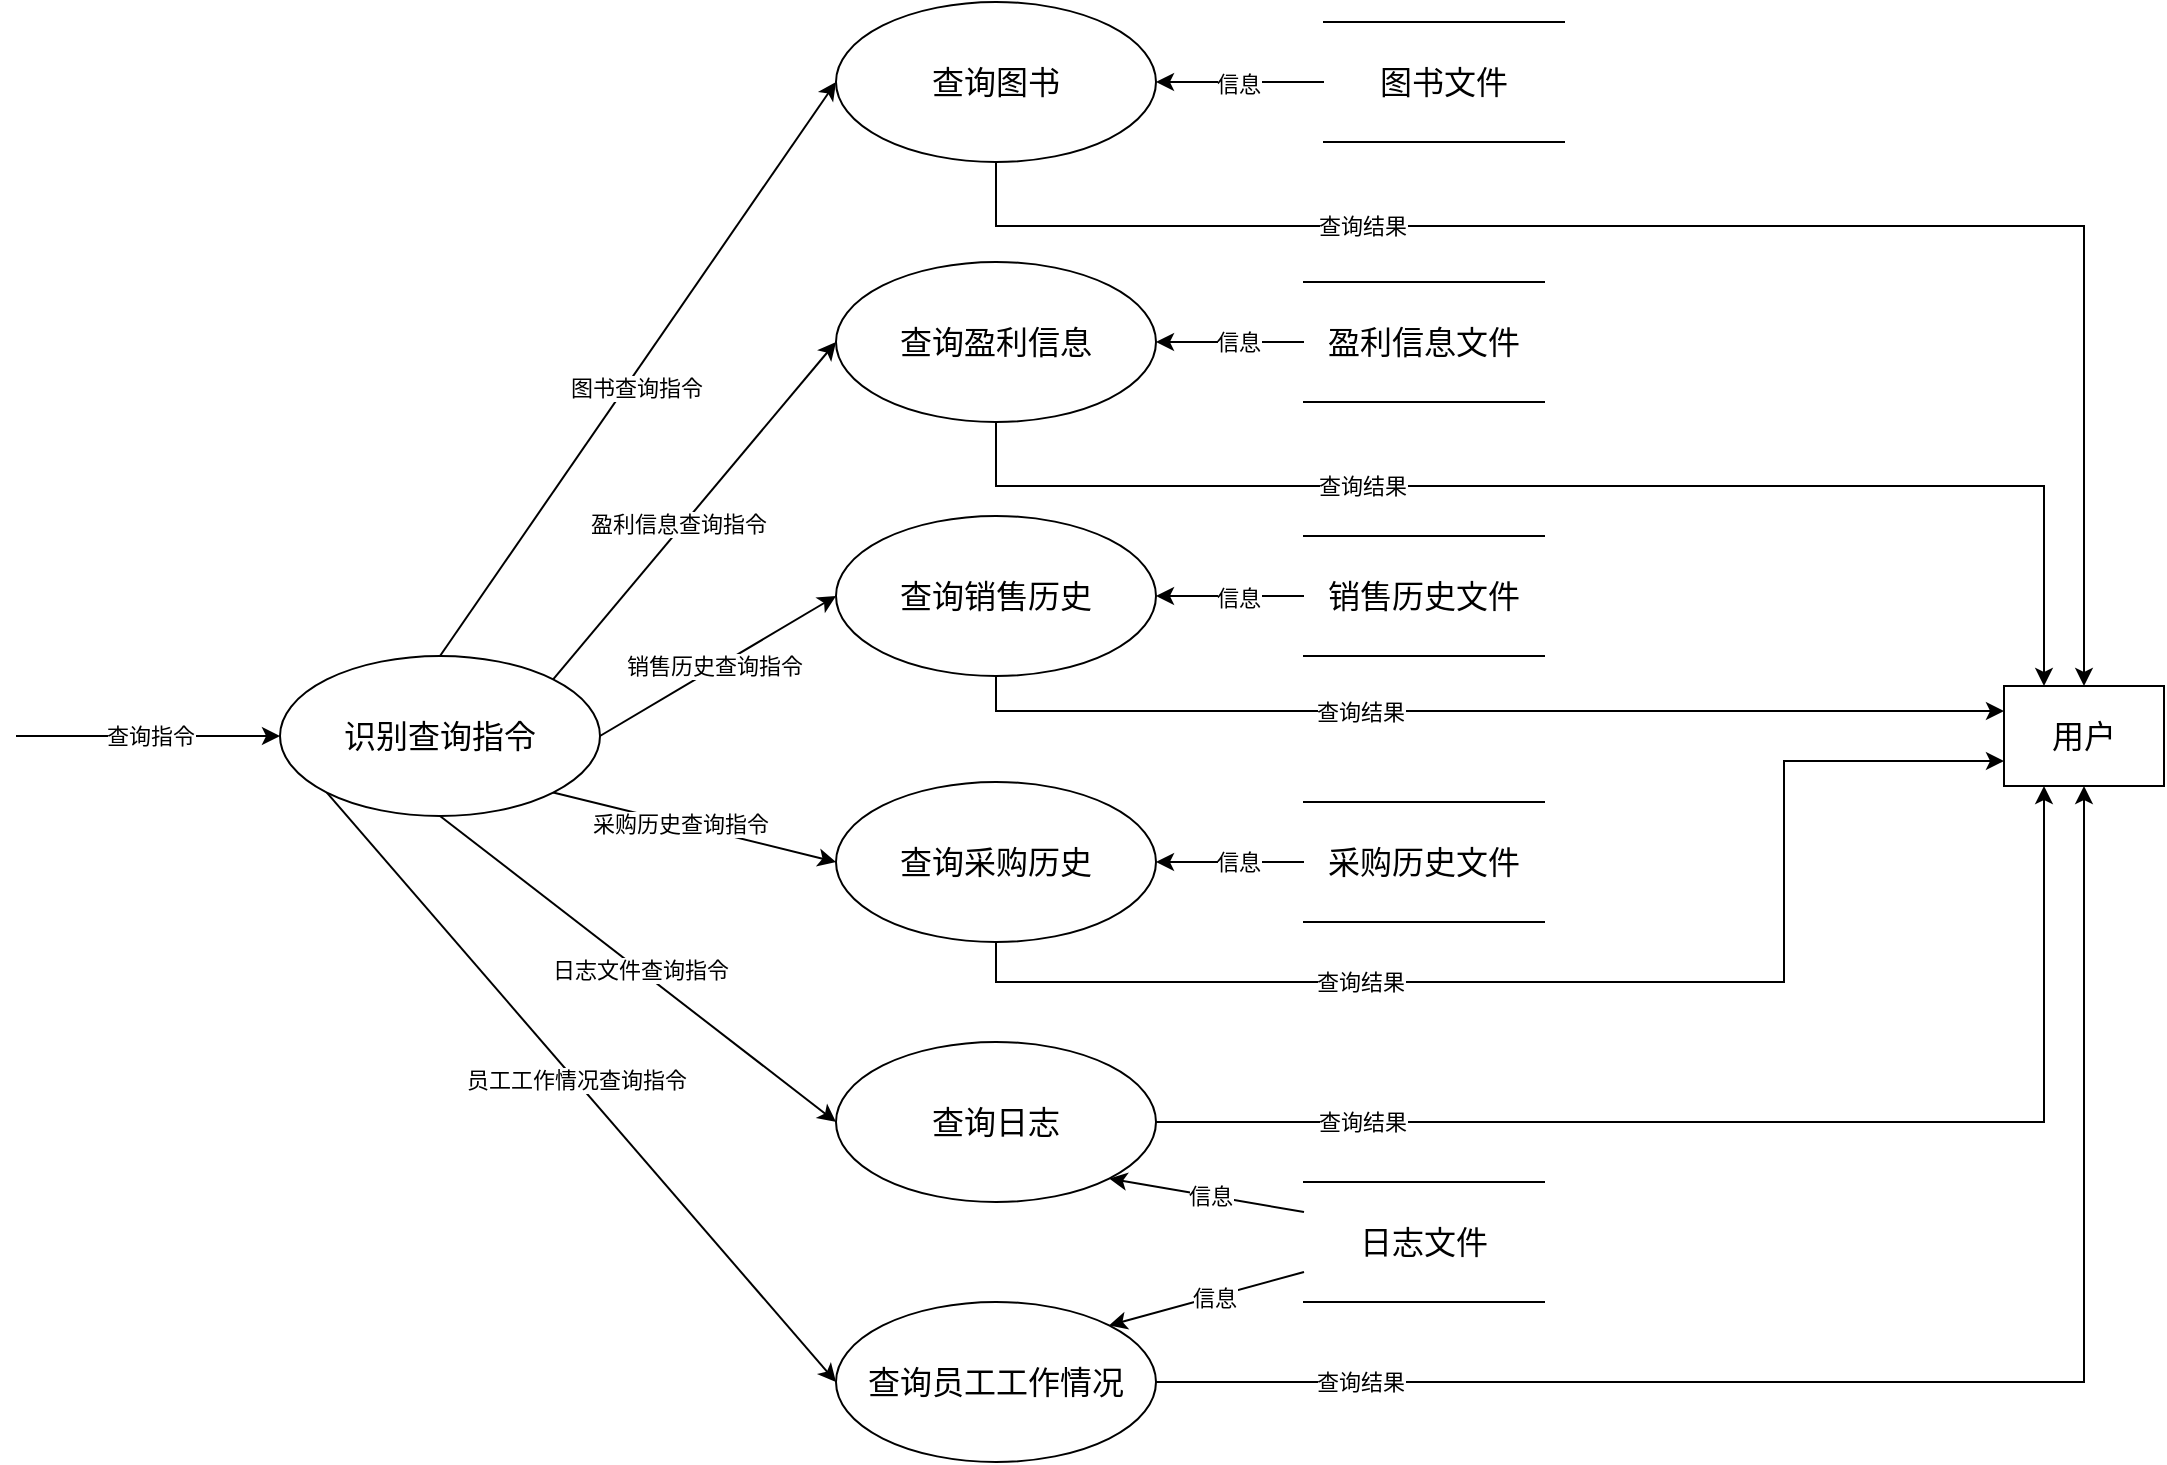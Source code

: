 <mxfile version="22.1.2" type="device">
  <diagram id="C5RBs43oDa-KdzZeNtuy" name="Page-1">
    <mxGraphModel dx="1335" dy="943" grid="1" gridSize="10" guides="1" tooltips="1" connect="1" arrows="1" fold="1" page="1" pageScale="1" pageWidth="1169" pageHeight="827" math="0" shadow="0">
      <root>
        <mxCell id="WIyWlLk6GJQsqaUBKTNV-0" />
        <mxCell id="WIyWlLk6GJQsqaUBKTNV-1" parent="WIyWlLk6GJQsqaUBKTNV-0" />
        <mxCell id="VReMogn3eC7N8-EoVnd--19" style="rounded=0;orthogonalLoop=1;jettySize=auto;html=1;entryX=0;entryY=0.5;entryDx=0;entryDy=0;" parent="WIyWlLk6GJQsqaUBKTNV-1" target="VReMogn3eC7N8-EoVnd--28" edge="1">
          <mxGeometry relative="1" as="geometry">
            <mxPoint x="47" y="416" as="sourcePoint" />
          </mxGeometry>
        </mxCell>
        <mxCell id="VReMogn3eC7N8-EoVnd--21" value="查询指令" style="edgeLabel;html=1;align=center;verticalAlign=middle;resizable=0;points=[];" parent="VReMogn3eC7N8-EoVnd--19" vertex="1" connectable="0">
          <mxGeometry x="-0.546" relative="1" as="geometry">
            <mxPoint x="37" as="offset" />
          </mxGeometry>
        </mxCell>
        <mxCell id="-o-BEZxv58qxEbgm3Y7_-5" style="rounded=0;orthogonalLoop=1;jettySize=auto;html=1;exitX=0.5;exitY=0;exitDx=0;exitDy=0;entryX=0;entryY=0.5;entryDx=0;entryDy=0;" parent="WIyWlLk6GJQsqaUBKTNV-1" source="VReMogn3eC7N8-EoVnd--28" target="-o-BEZxv58qxEbgm3Y7_-4" edge="1">
          <mxGeometry relative="1" as="geometry" />
        </mxCell>
        <mxCell id="-o-BEZxv58qxEbgm3Y7_-10" value="图书查询指令" style="edgeLabel;html=1;align=center;verticalAlign=middle;resizable=0;points=[];" parent="-o-BEZxv58qxEbgm3Y7_-5" vertex="1" connectable="0">
          <mxGeometry x="-0.042" y="2" relative="1" as="geometry">
            <mxPoint x="5" y="4" as="offset" />
          </mxGeometry>
        </mxCell>
        <mxCell id="-o-BEZxv58qxEbgm3Y7_-6" style="rounded=0;orthogonalLoop=1;jettySize=auto;html=1;exitX=1;exitY=0;exitDx=0;exitDy=0;entryX=0;entryY=0.5;entryDx=0;entryDy=0;" parent="WIyWlLk6GJQsqaUBKTNV-1" source="VReMogn3eC7N8-EoVnd--28" target="-o-BEZxv58qxEbgm3Y7_-2" edge="1">
          <mxGeometry relative="1" as="geometry" />
        </mxCell>
        <mxCell id="-o-BEZxv58qxEbgm3Y7_-11" value="盈利信息查询指令" style="edgeLabel;html=1;align=center;verticalAlign=middle;resizable=0;points=[];" parent="-o-BEZxv58qxEbgm3Y7_-6" vertex="1" connectable="0">
          <mxGeometry x="-0.026" y="-1" relative="1" as="geometry">
            <mxPoint x="-7" y="3" as="offset" />
          </mxGeometry>
        </mxCell>
        <mxCell id="-o-BEZxv58qxEbgm3Y7_-7" style="rounded=0;orthogonalLoop=1;jettySize=auto;html=1;exitX=1;exitY=0.5;exitDx=0;exitDy=0;entryX=0;entryY=0.5;entryDx=0;entryDy=0;" parent="WIyWlLk6GJQsqaUBKTNV-1" source="VReMogn3eC7N8-EoVnd--28" target="-o-BEZxv58qxEbgm3Y7_-3" edge="1">
          <mxGeometry relative="1" as="geometry" />
        </mxCell>
        <mxCell id="-o-BEZxv58qxEbgm3Y7_-13" value="销售历史查询指令" style="edgeLabel;html=1;align=center;verticalAlign=middle;resizable=0;points=[];" parent="-o-BEZxv58qxEbgm3Y7_-7" vertex="1" connectable="0">
          <mxGeometry x="-0.026" y="2" relative="1" as="geometry">
            <mxPoint y="1" as="offset" />
          </mxGeometry>
        </mxCell>
        <mxCell id="-o-BEZxv58qxEbgm3Y7_-8" style="rounded=0;orthogonalLoop=1;jettySize=auto;html=1;exitX=1;exitY=1;exitDx=0;exitDy=0;entryX=0;entryY=0.5;entryDx=0;entryDy=0;" parent="WIyWlLk6GJQsqaUBKTNV-1" source="VReMogn3eC7N8-EoVnd--28" target="-o-BEZxv58qxEbgm3Y7_-1" edge="1">
          <mxGeometry relative="1" as="geometry" />
        </mxCell>
        <mxCell id="-o-BEZxv58qxEbgm3Y7_-14" value="采购历史查询指令" style="edgeLabel;html=1;align=center;verticalAlign=middle;resizable=0;points=[];" parent="-o-BEZxv58qxEbgm3Y7_-8" vertex="1" connectable="0">
          <mxGeometry x="-0.103" relative="1" as="geometry">
            <mxPoint as="offset" />
          </mxGeometry>
        </mxCell>
        <mxCell id="-o-BEZxv58qxEbgm3Y7_-9" style="rounded=0;orthogonalLoop=1;jettySize=auto;html=1;exitX=0.5;exitY=1;exitDx=0;exitDy=0;entryX=0;entryY=0.5;entryDx=0;entryDy=0;" parent="WIyWlLk6GJQsqaUBKTNV-1" source="VReMogn3eC7N8-EoVnd--28" target="-o-BEZxv58qxEbgm3Y7_-0" edge="1">
          <mxGeometry relative="1" as="geometry" />
        </mxCell>
        <mxCell id="-o-BEZxv58qxEbgm3Y7_-15" value="日志文件查询指令" style="edgeLabel;html=1;align=center;verticalAlign=middle;resizable=0;points=[];" parent="-o-BEZxv58qxEbgm3Y7_-9" vertex="1" connectable="0">
          <mxGeometry x="-0.087" y="1" relative="1" as="geometry">
            <mxPoint x="9" y="8" as="offset" />
          </mxGeometry>
        </mxCell>
        <mxCell id="DdIK49mO1vccAAld3szM-2" style="rounded=0;orthogonalLoop=1;jettySize=auto;html=1;exitX=0;exitY=1;exitDx=0;exitDy=0;entryX=0;entryY=0.5;entryDx=0;entryDy=0;" edge="1" parent="WIyWlLk6GJQsqaUBKTNV-1" source="VReMogn3eC7N8-EoVnd--28" target="DdIK49mO1vccAAld3szM-0">
          <mxGeometry relative="1" as="geometry" />
        </mxCell>
        <mxCell id="DdIK49mO1vccAAld3szM-3" value="员工工作情况查询指令" style="edgeLabel;html=1;align=center;verticalAlign=middle;resizable=0;points=[];" vertex="1" connectable="0" parent="DdIK49mO1vccAAld3szM-2">
          <mxGeometry x="-0.026" relative="1" as="geometry">
            <mxPoint as="offset" />
          </mxGeometry>
        </mxCell>
        <mxCell id="VReMogn3eC7N8-EoVnd--28" value="&lt;font style=&quot;font-size: 16px;&quot;&gt;识别查询指令&lt;/font&gt;" style="ellipse;whiteSpace=wrap;html=1;" parent="WIyWlLk6GJQsqaUBKTNV-1" vertex="1">
          <mxGeometry x="179" y="376" width="160" height="80" as="geometry" />
        </mxCell>
        <mxCell id="DdIK49mO1vccAAld3szM-18" style="edgeStyle=orthogonalEdgeStyle;rounded=0;orthogonalLoop=1;jettySize=auto;html=1;exitX=1;exitY=0.5;exitDx=0;exitDy=0;entryX=0.25;entryY=1;entryDx=0;entryDy=0;" edge="1" parent="WIyWlLk6GJQsqaUBKTNV-1" source="-o-BEZxv58qxEbgm3Y7_-0" target="DdIK49mO1vccAAld3szM-16">
          <mxGeometry relative="1" as="geometry" />
        </mxCell>
        <mxCell id="DdIK49mO1vccAAld3szM-28" value="查询结果" style="edgeLabel;html=1;align=center;verticalAlign=middle;resizable=0;points=[];" vertex="1" connectable="0" parent="DdIK49mO1vccAAld3szM-18">
          <mxGeometry x="-0.651" y="1" relative="1" as="geometry">
            <mxPoint x="-4" y="1" as="offset" />
          </mxGeometry>
        </mxCell>
        <mxCell id="-o-BEZxv58qxEbgm3Y7_-0" value="&lt;font style=&quot;font-size: 16px;&quot;&gt;查询日志&lt;/font&gt;" style="ellipse;whiteSpace=wrap;html=1;" parent="WIyWlLk6GJQsqaUBKTNV-1" vertex="1">
          <mxGeometry x="457" y="569" width="160" height="80" as="geometry" />
        </mxCell>
        <mxCell id="DdIK49mO1vccAAld3szM-19" style="edgeStyle=orthogonalEdgeStyle;rounded=0;orthogonalLoop=1;jettySize=auto;html=1;exitX=0.5;exitY=1;exitDx=0;exitDy=0;entryX=0;entryY=0.75;entryDx=0;entryDy=0;" edge="1" parent="WIyWlLk6GJQsqaUBKTNV-1" source="-o-BEZxv58qxEbgm3Y7_-1" target="DdIK49mO1vccAAld3szM-16">
          <mxGeometry relative="1" as="geometry">
            <Array as="points">
              <mxPoint x="537" y="539" />
              <mxPoint x="931" y="539" />
              <mxPoint x="931" y="428" />
            </Array>
          </mxGeometry>
        </mxCell>
        <mxCell id="DdIK49mO1vccAAld3szM-27" value="查询结果" style="edgeLabel;html=1;align=center;verticalAlign=middle;resizable=0;points=[];" vertex="1" connectable="0" parent="DdIK49mO1vccAAld3szM-19">
          <mxGeometry x="-0.358" y="2" relative="1" as="geometry">
            <mxPoint x="-2" y="2" as="offset" />
          </mxGeometry>
        </mxCell>
        <mxCell id="-o-BEZxv58qxEbgm3Y7_-1" value="&lt;font style=&quot;font-size: 16px;&quot;&gt;查询采购历史&lt;/font&gt;" style="ellipse;whiteSpace=wrap;html=1;" parent="WIyWlLk6GJQsqaUBKTNV-1" vertex="1">
          <mxGeometry x="457" y="439" width="160" height="80" as="geometry" />
        </mxCell>
        <mxCell id="DdIK49mO1vccAAld3szM-21" style="edgeStyle=orthogonalEdgeStyle;rounded=0;orthogonalLoop=1;jettySize=auto;html=1;exitX=0.5;exitY=1;exitDx=0;exitDy=0;entryX=0.25;entryY=0;entryDx=0;entryDy=0;" edge="1" parent="WIyWlLk6GJQsqaUBKTNV-1" source="-o-BEZxv58qxEbgm3Y7_-2" target="DdIK49mO1vccAAld3szM-16">
          <mxGeometry relative="1" as="geometry">
            <Array as="points">
              <mxPoint x="537" y="291" />
              <mxPoint x="1061" y="291" />
            </Array>
          </mxGeometry>
        </mxCell>
        <mxCell id="DdIK49mO1vccAAld3szM-25" value="查询结果" style="edgeLabel;html=1;align=center;verticalAlign=middle;resizable=0;points=[];" vertex="1" connectable="0" parent="DdIK49mO1vccAAld3szM-21">
          <mxGeometry x="-0.342" y="1" relative="1" as="geometry">
            <mxPoint x="-1" y="1" as="offset" />
          </mxGeometry>
        </mxCell>
        <mxCell id="-o-BEZxv58qxEbgm3Y7_-2" value="&lt;font style=&quot;font-size: 16px;&quot;&gt;查询盈利信息&lt;/font&gt;" style="ellipse;whiteSpace=wrap;html=1;" parent="WIyWlLk6GJQsqaUBKTNV-1" vertex="1">
          <mxGeometry x="457" y="179" width="160" height="80" as="geometry" />
        </mxCell>
        <mxCell id="DdIK49mO1vccAAld3szM-23" style="edgeStyle=orthogonalEdgeStyle;rounded=0;orthogonalLoop=1;jettySize=auto;html=1;exitX=0.5;exitY=1;exitDx=0;exitDy=0;entryX=0;entryY=0.25;entryDx=0;entryDy=0;" edge="1" parent="WIyWlLk6GJQsqaUBKTNV-1" source="-o-BEZxv58qxEbgm3Y7_-3" target="DdIK49mO1vccAAld3szM-16">
          <mxGeometry relative="1" as="geometry">
            <Array as="points">
              <mxPoint x="537" y="404" />
            </Array>
          </mxGeometry>
        </mxCell>
        <mxCell id="DdIK49mO1vccAAld3szM-26" value="查询结果" style="edgeLabel;html=1;align=center;verticalAlign=middle;resizable=0;points=[];" vertex="1" connectable="0" parent="DdIK49mO1vccAAld3szM-23">
          <mxGeometry x="-0.234" relative="1" as="geometry">
            <mxPoint as="offset" />
          </mxGeometry>
        </mxCell>
        <mxCell id="-o-BEZxv58qxEbgm3Y7_-3" value="&lt;font style=&quot;font-size: 16px;&quot;&gt;查询销售历史&lt;/font&gt;" style="ellipse;whiteSpace=wrap;html=1;" parent="WIyWlLk6GJQsqaUBKTNV-1" vertex="1">
          <mxGeometry x="457" y="306" width="160" height="80" as="geometry" />
        </mxCell>
        <mxCell id="DdIK49mO1vccAAld3szM-22" style="edgeStyle=orthogonalEdgeStyle;rounded=0;orthogonalLoop=1;jettySize=auto;html=1;exitX=0.5;exitY=1;exitDx=0;exitDy=0;entryX=0.5;entryY=0;entryDx=0;entryDy=0;" edge="1" parent="WIyWlLk6GJQsqaUBKTNV-1" source="-o-BEZxv58qxEbgm3Y7_-4" target="DdIK49mO1vccAAld3szM-16">
          <mxGeometry relative="1" as="geometry">
            <Array as="points">
              <mxPoint x="537" y="161" />
              <mxPoint x="1081" y="161" />
            </Array>
          </mxGeometry>
        </mxCell>
        <mxCell id="DdIK49mO1vccAAld3szM-24" value="查询结果" style="edgeLabel;html=1;align=center;verticalAlign=middle;resizable=0;points=[];" vertex="1" connectable="0" parent="DdIK49mO1vccAAld3szM-22">
          <mxGeometry x="-0.468" y="1" relative="1" as="geometry">
            <mxPoint y="1" as="offset" />
          </mxGeometry>
        </mxCell>
        <mxCell id="-o-BEZxv58qxEbgm3Y7_-4" value="&lt;font style=&quot;font-size: 16px;&quot;&gt;查询图书&lt;/font&gt;" style="ellipse;whiteSpace=wrap;html=1;" parent="WIyWlLk6GJQsqaUBKTNV-1" vertex="1">
          <mxGeometry x="457" y="49" width="160" height="80" as="geometry" />
        </mxCell>
        <mxCell id="DdIK49mO1vccAAld3szM-7" value="" style="edgeStyle=orthogonalEdgeStyle;rounded=0;orthogonalLoop=1;jettySize=auto;html=1;" edge="1" parent="WIyWlLk6GJQsqaUBKTNV-1" source="-o-BEZxv58qxEbgm3Y7_-16" target="-o-BEZxv58qxEbgm3Y7_-3">
          <mxGeometry relative="1" as="geometry" />
        </mxCell>
        <mxCell id="DdIK49mO1vccAAld3szM-12" value="信息" style="edgeLabel;html=1;align=center;verticalAlign=middle;resizable=0;points=[];" vertex="1" connectable="0" parent="DdIK49mO1vccAAld3szM-7">
          <mxGeometry x="-0.183" y="1" relative="1" as="geometry">
            <mxPoint x="-3" as="offset" />
          </mxGeometry>
        </mxCell>
        <mxCell id="-o-BEZxv58qxEbgm3Y7_-16" value="&lt;font style=&quot;font-size: 16px;&quot;&gt;销售历史文件&lt;/font&gt;" style="shape=partialRectangle;whiteSpace=wrap;html=1;left=0;right=0;fillColor=none;" parent="WIyWlLk6GJQsqaUBKTNV-1" vertex="1">
          <mxGeometry x="691" y="316" width="120" height="60" as="geometry" />
        </mxCell>
        <mxCell id="DdIK49mO1vccAAld3szM-6" value="" style="edgeStyle=orthogonalEdgeStyle;rounded=0;orthogonalLoop=1;jettySize=auto;html=1;" edge="1" parent="WIyWlLk6GJQsqaUBKTNV-1" source="-o-BEZxv58qxEbgm3Y7_-18" target="-o-BEZxv58qxEbgm3Y7_-1">
          <mxGeometry relative="1" as="geometry" />
        </mxCell>
        <mxCell id="DdIK49mO1vccAAld3szM-13" value="信息" style="edgeLabel;html=1;align=center;verticalAlign=middle;resizable=0;points=[];" vertex="1" connectable="0" parent="DdIK49mO1vccAAld3szM-6">
          <mxGeometry x="-0.183" relative="1" as="geometry">
            <mxPoint x="-3" as="offset" />
          </mxGeometry>
        </mxCell>
        <mxCell id="-o-BEZxv58qxEbgm3Y7_-18" value="&lt;font style=&quot;font-size: 16px;&quot;&gt;采购历史文件&lt;/font&gt;" style="shape=partialRectangle;whiteSpace=wrap;html=1;left=0;right=0;fillColor=none;" parent="WIyWlLk6GJQsqaUBKTNV-1" vertex="1">
          <mxGeometry x="691" y="449" width="120" height="60" as="geometry" />
        </mxCell>
        <mxCell id="DdIK49mO1vccAAld3szM-4" style="rounded=0;orthogonalLoop=1;jettySize=auto;html=1;exitX=0;exitY=0.75;exitDx=0;exitDy=0;entryX=1;entryY=0;entryDx=0;entryDy=0;" edge="1" parent="WIyWlLk6GJQsqaUBKTNV-1" source="-o-BEZxv58qxEbgm3Y7_-19" target="DdIK49mO1vccAAld3szM-0">
          <mxGeometry relative="1" as="geometry" />
        </mxCell>
        <mxCell id="DdIK49mO1vccAAld3szM-15" value="信息" style="edgeLabel;html=1;align=center;verticalAlign=middle;resizable=0;points=[];" vertex="1" connectable="0" parent="DdIK49mO1vccAAld3szM-4">
          <mxGeometry x="-0.096" relative="1" as="geometry">
            <mxPoint x="-1" y="1" as="offset" />
          </mxGeometry>
        </mxCell>
        <mxCell id="DdIK49mO1vccAAld3szM-5" style="rounded=0;orthogonalLoop=1;jettySize=auto;html=1;exitX=0;exitY=0.25;exitDx=0;exitDy=0;entryX=1;entryY=1;entryDx=0;entryDy=0;" edge="1" parent="WIyWlLk6GJQsqaUBKTNV-1" source="-o-BEZxv58qxEbgm3Y7_-19" target="-o-BEZxv58qxEbgm3Y7_-0">
          <mxGeometry relative="1" as="geometry" />
        </mxCell>
        <mxCell id="DdIK49mO1vccAAld3szM-14" value="信息" style="edgeLabel;html=1;align=center;verticalAlign=middle;resizable=0;points=[];" vertex="1" connectable="0" parent="DdIK49mO1vccAAld3szM-5">
          <mxGeometry x="-0.122" y="-2" relative="1" as="geometry">
            <mxPoint x="-5" y="1" as="offset" />
          </mxGeometry>
        </mxCell>
        <mxCell id="-o-BEZxv58qxEbgm3Y7_-19" value="&lt;font style=&quot;font-size: 16px;&quot;&gt;日志文件&lt;/font&gt;" style="shape=partialRectangle;whiteSpace=wrap;html=1;left=0;right=0;fillColor=none;" parent="WIyWlLk6GJQsqaUBKTNV-1" vertex="1">
          <mxGeometry x="691" y="639" width="120" height="60" as="geometry" />
        </mxCell>
        <mxCell id="DdIK49mO1vccAAld3szM-8" value="" style="edgeStyle=orthogonalEdgeStyle;rounded=0;orthogonalLoop=1;jettySize=auto;html=1;" edge="1" parent="WIyWlLk6GJQsqaUBKTNV-1" source="-o-BEZxv58qxEbgm3Y7_-20" target="-o-BEZxv58qxEbgm3Y7_-2">
          <mxGeometry relative="1" as="geometry" />
        </mxCell>
        <mxCell id="DdIK49mO1vccAAld3szM-11" value="信息" style="edgeLabel;html=1;align=center;verticalAlign=middle;resizable=0;points=[];" vertex="1" connectable="0" parent="DdIK49mO1vccAAld3szM-8">
          <mxGeometry x="-0.1" y="-2" relative="1" as="geometry">
            <mxPoint y="2" as="offset" />
          </mxGeometry>
        </mxCell>
        <mxCell id="-o-BEZxv58qxEbgm3Y7_-20" value="&lt;font style=&quot;font-size: 16px;&quot;&gt;盈利信息文件&lt;/font&gt;" style="shape=partialRectangle;whiteSpace=wrap;html=1;left=0;right=0;fillColor=none;" parent="WIyWlLk6GJQsqaUBKTNV-1" vertex="1">
          <mxGeometry x="691" y="189" width="120" height="60" as="geometry" />
        </mxCell>
        <mxCell id="DdIK49mO1vccAAld3szM-9" value="" style="edgeStyle=orthogonalEdgeStyle;rounded=0;orthogonalLoop=1;jettySize=auto;html=1;" edge="1" parent="WIyWlLk6GJQsqaUBKTNV-1" source="-o-BEZxv58qxEbgm3Y7_-21" target="-o-BEZxv58qxEbgm3Y7_-4">
          <mxGeometry relative="1" as="geometry" />
        </mxCell>
        <mxCell id="DdIK49mO1vccAAld3szM-10" value="信息" style="edgeLabel;html=1;align=center;verticalAlign=middle;resizable=0;points=[];" vertex="1" connectable="0" parent="DdIK49mO1vccAAld3szM-9">
          <mxGeometry x="-0.042" y="1" relative="1" as="geometry">
            <mxPoint x="-3" as="offset" />
          </mxGeometry>
        </mxCell>
        <mxCell id="-o-BEZxv58qxEbgm3Y7_-21" value="&lt;font style=&quot;font-size: 16px;&quot;&gt;图书文件&lt;/font&gt;" style="shape=partialRectangle;whiteSpace=wrap;html=1;left=0;right=0;fillColor=none;" parent="WIyWlLk6GJQsqaUBKTNV-1" vertex="1">
          <mxGeometry x="701" y="59" width="120" height="60" as="geometry" />
        </mxCell>
        <mxCell id="DdIK49mO1vccAAld3szM-17" style="edgeStyle=orthogonalEdgeStyle;rounded=0;orthogonalLoop=1;jettySize=auto;html=1;exitX=1;exitY=0.5;exitDx=0;exitDy=0;entryX=0.5;entryY=1;entryDx=0;entryDy=0;" edge="1" parent="WIyWlLk6GJQsqaUBKTNV-1" source="DdIK49mO1vccAAld3szM-0" target="DdIK49mO1vccAAld3szM-16">
          <mxGeometry relative="1" as="geometry" />
        </mxCell>
        <mxCell id="DdIK49mO1vccAAld3szM-29" value="查询结果" style="edgeLabel;html=1;align=center;verticalAlign=middle;resizable=0;points=[];" vertex="1" connectable="0" parent="DdIK49mO1vccAAld3szM-17">
          <mxGeometry x="-0.736" relative="1" as="geometry">
            <mxPoint x="1" as="offset" />
          </mxGeometry>
        </mxCell>
        <mxCell id="DdIK49mO1vccAAld3szM-0" value="&lt;font style=&quot;font-size: 16px;&quot;&gt;查询员工工作情况&lt;/font&gt;" style="ellipse;whiteSpace=wrap;html=1;" vertex="1" parent="WIyWlLk6GJQsqaUBKTNV-1">
          <mxGeometry x="457" y="699" width="160" height="80" as="geometry" />
        </mxCell>
        <mxCell id="DdIK49mO1vccAAld3szM-16" value="&lt;span style=&quot;font-size: 16px;&quot;&gt;用户&lt;/span&gt;" style="whiteSpace=wrap;html=1;" vertex="1" parent="WIyWlLk6GJQsqaUBKTNV-1">
          <mxGeometry x="1041" y="391" width="80" height="50" as="geometry" />
        </mxCell>
      </root>
    </mxGraphModel>
  </diagram>
</mxfile>
